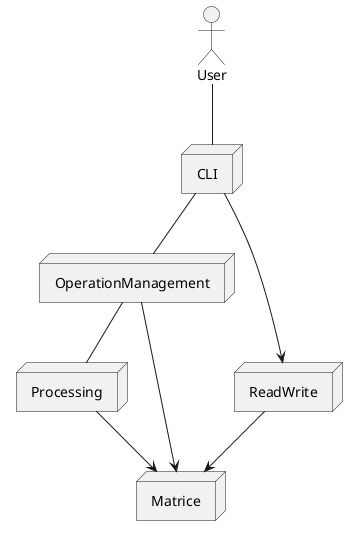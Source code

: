 @startuml

actor User
node Processing
node OperationManagement
node Matrice
node ReadWrite
node CLI

User -- CLI
CLI --> ReadWrite
CLI -- OperationManagement
ReadWrite --> Matrice
OperationManagement --> Matrice
OperationManagement -- Processing
Processing --> Matrice

@enduml
